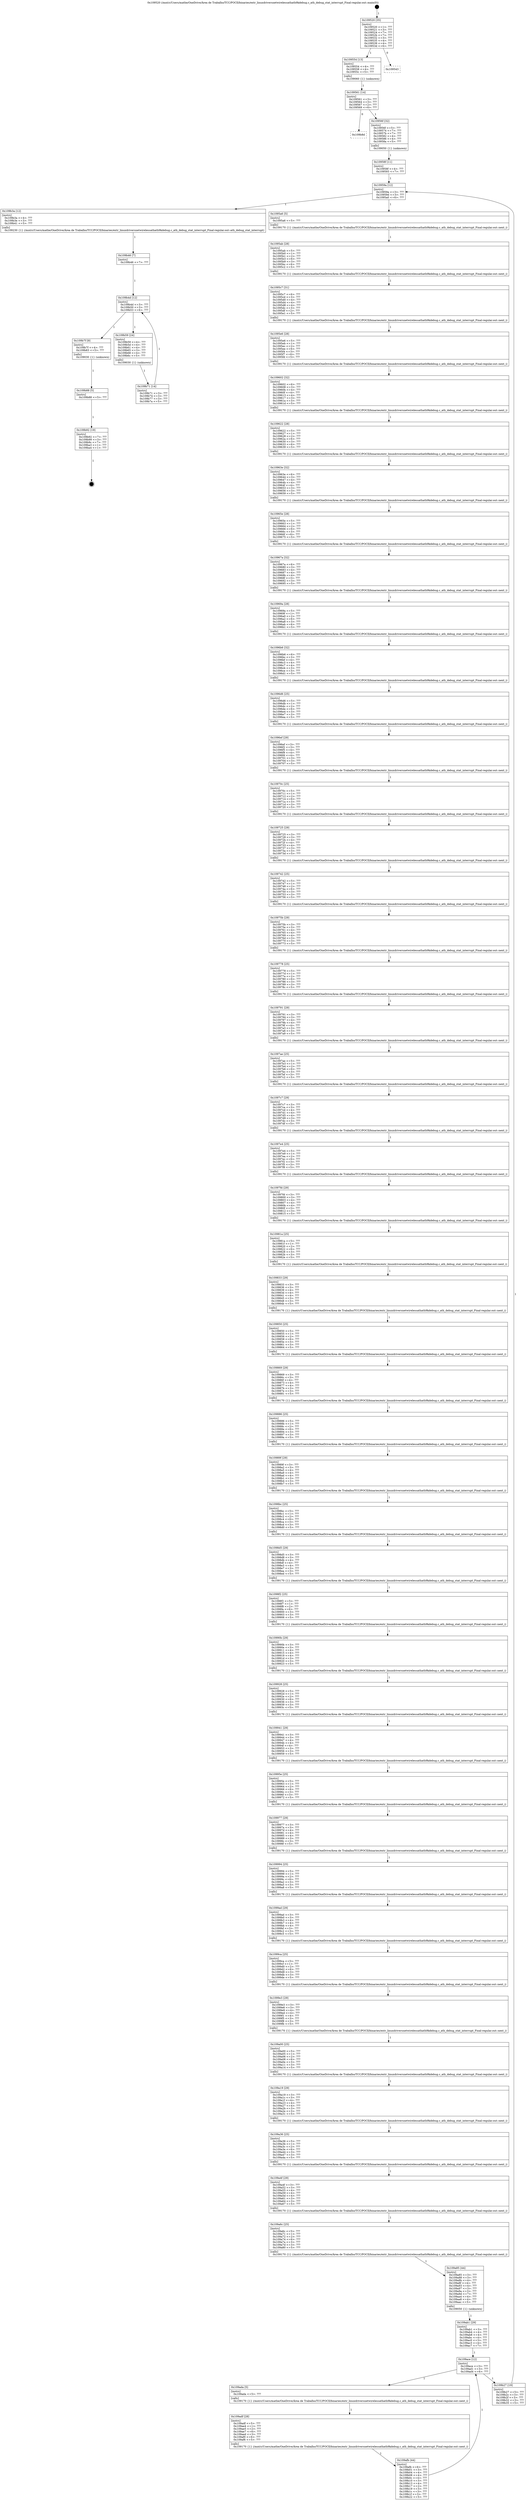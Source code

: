 digraph "0x109520" {
  label = "0x109520 (/mnt/c/Users/mathe/OneDrive/Área de Trabalho/TCC/POCII/binaries/extr_linuxdriversnetwirelessathath9kdebug.c_ath_debug_stat_interrupt_Final-regular.out::main(0))"
  labelloc = "t"
  node[shape=record]

  Entry [label="",width=0.3,height=0.3,shape=circle,fillcolor=black,style=filled]
  "0x109520" [label="{
     0x109520 [35]\l
     | [instrs]\l
     &nbsp;&nbsp;0x109520 \<+1\>: ???\l
     &nbsp;&nbsp;0x109521 \<+3\>: ???\l
     &nbsp;&nbsp;0x109524 \<+7\>: ???\l
     &nbsp;&nbsp;0x10952b \<+7\>: ???\l
     &nbsp;&nbsp;0x109532 \<+3\>: ???\l
     &nbsp;&nbsp;0x109535 \<+4\>: ???\l
     &nbsp;&nbsp;0x109539 \<+4\>: ???\l
     &nbsp;&nbsp;0x10953d \<+6\>: ???\l
  }"]
  "0x109554" [label="{
     0x109554 [13]\l
     | [instrs]\l
     &nbsp;&nbsp;0x109554 \<+4\>: ???\l
     &nbsp;&nbsp;0x109558 \<+4\>: ???\l
     &nbsp;&nbsp;0x10955c \<+5\>: ???\l
     | [calls]\l
     &nbsp;&nbsp;0x109060 \{1\} (unknown)\l
  }"]
  "0x109543" [label="{
     0x109543\l
  }", style=dashed]
  "0x109561" [label="{
     0x109561 [14]\l
     | [instrs]\l
     &nbsp;&nbsp;0x109561 \<+3\>: ???\l
     &nbsp;&nbsp;0x109564 \<+3\>: ???\l
     &nbsp;&nbsp;0x109567 \<+2\>: ???\l
     &nbsp;&nbsp;0x109569 \<+6\>: ???\l
  }"]
  "0x109b8d" [label="{
     0x109b8d\l
  }", style=dashed]
  "0x10956f" [label="{
     0x10956f [32]\l
     | [instrs]\l
     &nbsp;&nbsp;0x10956f \<+5\>: ???\l
     &nbsp;&nbsp;0x109574 \<+7\>: ???\l
     &nbsp;&nbsp;0x10957b \<+7\>: ???\l
     &nbsp;&nbsp;0x109582 \<+4\>: ???\l
     &nbsp;&nbsp;0x109586 \<+4\>: ???\l
     &nbsp;&nbsp;0x10958a \<+5\>: ???\l
     | [calls]\l
     &nbsp;&nbsp;0x109050 \{1\} (unknown)\l
  }"]
  Exit [label="",width=0.3,height=0.3,shape=circle,fillcolor=black,style=filled,peripheries=2]
  "0x10959a" [label="{
     0x10959a [12]\l
     | [instrs]\l
     &nbsp;&nbsp;0x10959a \<+3\>: ???\l
     &nbsp;&nbsp;0x10959d \<+3\>: ???\l
     &nbsp;&nbsp;0x1095a0 \<+6\>: ???\l
  }"]
  "0x109b3a" [label="{
     0x109b3a [12]\l
     | [instrs]\l
     &nbsp;&nbsp;0x109b3a \<+4\>: ???\l
     &nbsp;&nbsp;0x109b3e \<+3\>: ???\l
     &nbsp;&nbsp;0x109b41 \<+5\>: ???\l
     | [calls]\l
     &nbsp;&nbsp;0x109230 \{1\} (/mnt/c/Users/mathe/OneDrive/Área de Trabalho/TCC/POCII/binaries/extr_linuxdriversnetwirelessathath9kdebug.c_ath_debug_stat_interrupt_Final-regular.out::ath_debug_stat_interrupt)\l
  }"]
  "0x1095a6" [label="{
     0x1095a6 [5]\l
     | [instrs]\l
     &nbsp;&nbsp;0x1095a6 \<+5\>: ???\l
     | [calls]\l
     &nbsp;&nbsp;0x109170 \{1\} (/mnt/c/Users/mathe/OneDrive/Área de Trabalho/TCC/POCII/binaries/extr_linuxdriversnetwirelessathath9kdebug.c_ath_debug_stat_interrupt_Final-regular.out::next_i)\l
  }"]
  "0x1095ab" [label="{
     0x1095ab [28]\l
     | [instrs]\l
     &nbsp;&nbsp;0x1095ab \<+5\>: ???\l
     &nbsp;&nbsp;0x1095b0 \<+1\>: ???\l
     &nbsp;&nbsp;0x1095b1 \<+2\>: ???\l
     &nbsp;&nbsp;0x1095b3 \<+6\>: ???\l
     &nbsp;&nbsp;0x1095b9 \<+3\>: ???\l
     &nbsp;&nbsp;0x1095bc \<+6\>: ???\l
     &nbsp;&nbsp;0x1095c2 \<+5\>: ???\l
     | [calls]\l
     &nbsp;&nbsp;0x109170 \{1\} (/mnt/c/Users/mathe/OneDrive/Área de Trabalho/TCC/POCII/binaries/extr_linuxdriversnetwirelessathath9kdebug.c_ath_debug_stat_interrupt_Final-regular.out::next_i)\l
  }"]
  "0x1095c7" [label="{
     0x1095c7 [31]\l
     | [instrs]\l
     &nbsp;&nbsp;0x1095c7 \<+6\>: ???\l
     &nbsp;&nbsp;0x1095cd \<+3\>: ???\l
     &nbsp;&nbsp;0x1095d0 \<+4\>: ???\l
     &nbsp;&nbsp;0x1095d4 \<+4\>: ???\l
     &nbsp;&nbsp;0x1095d8 \<+4\>: ???\l
     &nbsp;&nbsp;0x1095dc \<+3\>: ???\l
     &nbsp;&nbsp;0x1095df \<+2\>: ???\l
     &nbsp;&nbsp;0x1095e1 \<+5\>: ???\l
     | [calls]\l
     &nbsp;&nbsp;0x109170 \{1\} (/mnt/c/Users/mathe/OneDrive/Área de Trabalho/TCC/POCII/binaries/extr_linuxdriversnetwirelessathath9kdebug.c_ath_debug_stat_interrupt_Final-regular.out::next_i)\l
  }"]
  "0x1095e6" [label="{
     0x1095e6 [28]\l
     | [instrs]\l
     &nbsp;&nbsp;0x1095e6 \<+5\>: ???\l
     &nbsp;&nbsp;0x1095eb \<+1\>: ???\l
     &nbsp;&nbsp;0x1095ec \<+2\>: ???\l
     &nbsp;&nbsp;0x1095ee \<+6\>: ???\l
     &nbsp;&nbsp;0x1095f4 \<+3\>: ???\l
     &nbsp;&nbsp;0x1095f7 \<+6\>: ???\l
     &nbsp;&nbsp;0x1095fd \<+5\>: ???\l
     | [calls]\l
     &nbsp;&nbsp;0x109170 \{1\} (/mnt/c/Users/mathe/OneDrive/Área de Trabalho/TCC/POCII/binaries/extr_linuxdriversnetwirelessathath9kdebug.c_ath_debug_stat_interrupt_Final-regular.out::next_i)\l
  }"]
  "0x109602" [label="{
     0x109602 [32]\l
     | [instrs]\l
     &nbsp;&nbsp;0x109602 \<+6\>: ???\l
     &nbsp;&nbsp;0x109608 \<+3\>: ???\l
     &nbsp;&nbsp;0x10960b \<+4\>: ???\l
     &nbsp;&nbsp;0x10960f \<+4\>: ???\l
     &nbsp;&nbsp;0x109613 \<+4\>: ???\l
     &nbsp;&nbsp;0x109617 \<+3\>: ???\l
     &nbsp;&nbsp;0x10961a \<+3\>: ???\l
     &nbsp;&nbsp;0x10961d \<+5\>: ???\l
     | [calls]\l
     &nbsp;&nbsp;0x109170 \{1\} (/mnt/c/Users/mathe/OneDrive/Área de Trabalho/TCC/POCII/binaries/extr_linuxdriversnetwirelessathath9kdebug.c_ath_debug_stat_interrupt_Final-regular.out::next_i)\l
  }"]
  "0x109622" [label="{
     0x109622 [28]\l
     | [instrs]\l
     &nbsp;&nbsp;0x109622 \<+5\>: ???\l
     &nbsp;&nbsp;0x109627 \<+1\>: ???\l
     &nbsp;&nbsp;0x109628 \<+2\>: ???\l
     &nbsp;&nbsp;0x10962a \<+6\>: ???\l
     &nbsp;&nbsp;0x109630 \<+3\>: ???\l
     &nbsp;&nbsp;0x109633 \<+6\>: ???\l
     &nbsp;&nbsp;0x109639 \<+5\>: ???\l
     | [calls]\l
     &nbsp;&nbsp;0x109170 \{1\} (/mnt/c/Users/mathe/OneDrive/Área de Trabalho/TCC/POCII/binaries/extr_linuxdriversnetwirelessathath9kdebug.c_ath_debug_stat_interrupt_Final-regular.out::next_i)\l
  }"]
  "0x10963e" [label="{
     0x10963e [32]\l
     | [instrs]\l
     &nbsp;&nbsp;0x10963e \<+6\>: ???\l
     &nbsp;&nbsp;0x109644 \<+3\>: ???\l
     &nbsp;&nbsp;0x109647 \<+4\>: ???\l
     &nbsp;&nbsp;0x10964b \<+4\>: ???\l
     &nbsp;&nbsp;0x10964f \<+4\>: ???\l
     &nbsp;&nbsp;0x109653 \<+3\>: ???\l
     &nbsp;&nbsp;0x109656 \<+3\>: ???\l
     &nbsp;&nbsp;0x109659 \<+5\>: ???\l
     | [calls]\l
     &nbsp;&nbsp;0x109170 \{1\} (/mnt/c/Users/mathe/OneDrive/Área de Trabalho/TCC/POCII/binaries/extr_linuxdriversnetwirelessathath9kdebug.c_ath_debug_stat_interrupt_Final-regular.out::next_i)\l
  }"]
  "0x10965e" [label="{
     0x10965e [28]\l
     | [instrs]\l
     &nbsp;&nbsp;0x10965e \<+5\>: ???\l
     &nbsp;&nbsp;0x109663 \<+1\>: ???\l
     &nbsp;&nbsp;0x109664 \<+2\>: ???\l
     &nbsp;&nbsp;0x109666 \<+6\>: ???\l
     &nbsp;&nbsp;0x10966c \<+3\>: ???\l
     &nbsp;&nbsp;0x10966f \<+6\>: ???\l
     &nbsp;&nbsp;0x109675 \<+5\>: ???\l
     | [calls]\l
     &nbsp;&nbsp;0x109170 \{1\} (/mnt/c/Users/mathe/OneDrive/Área de Trabalho/TCC/POCII/binaries/extr_linuxdriversnetwirelessathath9kdebug.c_ath_debug_stat_interrupt_Final-regular.out::next_i)\l
  }"]
  "0x10967a" [label="{
     0x10967a [32]\l
     | [instrs]\l
     &nbsp;&nbsp;0x10967a \<+6\>: ???\l
     &nbsp;&nbsp;0x109680 \<+3\>: ???\l
     &nbsp;&nbsp;0x109683 \<+4\>: ???\l
     &nbsp;&nbsp;0x109687 \<+4\>: ???\l
     &nbsp;&nbsp;0x10968b \<+4\>: ???\l
     &nbsp;&nbsp;0x10968f \<+3\>: ???\l
     &nbsp;&nbsp;0x109692 \<+3\>: ???\l
     &nbsp;&nbsp;0x109695 \<+5\>: ???\l
     | [calls]\l
     &nbsp;&nbsp;0x109170 \{1\} (/mnt/c/Users/mathe/OneDrive/Área de Trabalho/TCC/POCII/binaries/extr_linuxdriversnetwirelessathath9kdebug.c_ath_debug_stat_interrupt_Final-regular.out::next_i)\l
  }"]
  "0x10969a" [label="{
     0x10969a [28]\l
     | [instrs]\l
     &nbsp;&nbsp;0x10969a \<+5\>: ???\l
     &nbsp;&nbsp;0x10969f \<+1\>: ???\l
     &nbsp;&nbsp;0x1096a0 \<+2\>: ???\l
     &nbsp;&nbsp;0x1096a2 \<+6\>: ???\l
     &nbsp;&nbsp;0x1096a8 \<+3\>: ???\l
     &nbsp;&nbsp;0x1096ab \<+6\>: ???\l
     &nbsp;&nbsp;0x1096b1 \<+5\>: ???\l
     | [calls]\l
     &nbsp;&nbsp;0x109170 \{1\} (/mnt/c/Users/mathe/OneDrive/Área de Trabalho/TCC/POCII/binaries/extr_linuxdriversnetwirelessathath9kdebug.c_ath_debug_stat_interrupt_Final-regular.out::next_i)\l
  }"]
  "0x1096b6" [label="{
     0x1096b6 [32]\l
     | [instrs]\l
     &nbsp;&nbsp;0x1096b6 \<+6\>: ???\l
     &nbsp;&nbsp;0x1096bc \<+3\>: ???\l
     &nbsp;&nbsp;0x1096bf \<+4\>: ???\l
     &nbsp;&nbsp;0x1096c3 \<+4\>: ???\l
     &nbsp;&nbsp;0x1096c7 \<+4\>: ???\l
     &nbsp;&nbsp;0x1096cb \<+3\>: ???\l
     &nbsp;&nbsp;0x1096ce \<+3\>: ???\l
     &nbsp;&nbsp;0x1096d1 \<+5\>: ???\l
     | [calls]\l
     &nbsp;&nbsp;0x109170 \{1\} (/mnt/c/Users/mathe/OneDrive/Área de Trabalho/TCC/POCII/binaries/extr_linuxdriversnetwirelessathath9kdebug.c_ath_debug_stat_interrupt_Final-regular.out::next_i)\l
  }"]
  "0x1096d6" [label="{
     0x1096d6 [25]\l
     | [instrs]\l
     &nbsp;&nbsp;0x1096d6 \<+5\>: ???\l
     &nbsp;&nbsp;0x1096db \<+1\>: ???\l
     &nbsp;&nbsp;0x1096dc \<+2\>: ???\l
     &nbsp;&nbsp;0x1096de \<+6\>: ???\l
     &nbsp;&nbsp;0x1096e4 \<+3\>: ???\l
     &nbsp;&nbsp;0x1096e7 \<+3\>: ???\l
     &nbsp;&nbsp;0x1096ea \<+5\>: ???\l
     | [calls]\l
     &nbsp;&nbsp;0x109170 \{1\} (/mnt/c/Users/mathe/OneDrive/Área de Trabalho/TCC/POCII/binaries/extr_linuxdriversnetwirelessathath9kdebug.c_ath_debug_stat_interrupt_Final-regular.out::next_i)\l
  }"]
  "0x1096ef" [label="{
     0x1096ef [29]\l
     | [instrs]\l
     &nbsp;&nbsp;0x1096ef \<+3\>: ???\l
     &nbsp;&nbsp;0x1096f2 \<+3\>: ???\l
     &nbsp;&nbsp;0x1096f5 \<+4\>: ???\l
     &nbsp;&nbsp;0x1096f9 \<+4\>: ???\l
     &nbsp;&nbsp;0x1096fd \<+4\>: ???\l
     &nbsp;&nbsp;0x109701 \<+3\>: ???\l
     &nbsp;&nbsp;0x109704 \<+3\>: ???\l
     &nbsp;&nbsp;0x109707 \<+5\>: ???\l
     | [calls]\l
     &nbsp;&nbsp;0x109170 \{1\} (/mnt/c/Users/mathe/OneDrive/Área de Trabalho/TCC/POCII/binaries/extr_linuxdriversnetwirelessathath9kdebug.c_ath_debug_stat_interrupt_Final-regular.out::next_i)\l
  }"]
  "0x10970c" [label="{
     0x10970c [25]\l
     | [instrs]\l
     &nbsp;&nbsp;0x10970c \<+5\>: ???\l
     &nbsp;&nbsp;0x109711 \<+1\>: ???\l
     &nbsp;&nbsp;0x109712 \<+2\>: ???\l
     &nbsp;&nbsp;0x109714 \<+6\>: ???\l
     &nbsp;&nbsp;0x10971a \<+3\>: ???\l
     &nbsp;&nbsp;0x10971d \<+3\>: ???\l
     &nbsp;&nbsp;0x109720 \<+5\>: ???\l
     | [calls]\l
     &nbsp;&nbsp;0x109170 \{1\} (/mnt/c/Users/mathe/OneDrive/Área de Trabalho/TCC/POCII/binaries/extr_linuxdriversnetwirelessathath9kdebug.c_ath_debug_stat_interrupt_Final-regular.out::next_i)\l
  }"]
  "0x109725" [label="{
     0x109725 [29]\l
     | [instrs]\l
     &nbsp;&nbsp;0x109725 \<+3\>: ???\l
     &nbsp;&nbsp;0x109728 \<+3\>: ???\l
     &nbsp;&nbsp;0x10972b \<+4\>: ???\l
     &nbsp;&nbsp;0x10972f \<+4\>: ???\l
     &nbsp;&nbsp;0x109733 \<+4\>: ???\l
     &nbsp;&nbsp;0x109737 \<+3\>: ???\l
     &nbsp;&nbsp;0x10973a \<+3\>: ???\l
     &nbsp;&nbsp;0x10973d \<+5\>: ???\l
     | [calls]\l
     &nbsp;&nbsp;0x109170 \{1\} (/mnt/c/Users/mathe/OneDrive/Área de Trabalho/TCC/POCII/binaries/extr_linuxdriversnetwirelessathath9kdebug.c_ath_debug_stat_interrupt_Final-regular.out::next_i)\l
  }"]
  "0x109742" [label="{
     0x109742 [25]\l
     | [instrs]\l
     &nbsp;&nbsp;0x109742 \<+5\>: ???\l
     &nbsp;&nbsp;0x109747 \<+1\>: ???\l
     &nbsp;&nbsp;0x109748 \<+2\>: ???\l
     &nbsp;&nbsp;0x10974a \<+6\>: ???\l
     &nbsp;&nbsp;0x109750 \<+3\>: ???\l
     &nbsp;&nbsp;0x109753 \<+3\>: ???\l
     &nbsp;&nbsp;0x109756 \<+5\>: ???\l
     | [calls]\l
     &nbsp;&nbsp;0x109170 \{1\} (/mnt/c/Users/mathe/OneDrive/Área de Trabalho/TCC/POCII/binaries/extr_linuxdriversnetwirelessathath9kdebug.c_ath_debug_stat_interrupt_Final-regular.out::next_i)\l
  }"]
  "0x10975b" [label="{
     0x10975b [29]\l
     | [instrs]\l
     &nbsp;&nbsp;0x10975b \<+3\>: ???\l
     &nbsp;&nbsp;0x10975e \<+3\>: ???\l
     &nbsp;&nbsp;0x109761 \<+4\>: ???\l
     &nbsp;&nbsp;0x109765 \<+4\>: ???\l
     &nbsp;&nbsp;0x109769 \<+4\>: ???\l
     &nbsp;&nbsp;0x10976d \<+3\>: ???\l
     &nbsp;&nbsp;0x109770 \<+3\>: ???\l
     &nbsp;&nbsp;0x109773 \<+5\>: ???\l
     | [calls]\l
     &nbsp;&nbsp;0x109170 \{1\} (/mnt/c/Users/mathe/OneDrive/Área de Trabalho/TCC/POCII/binaries/extr_linuxdriversnetwirelessathath9kdebug.c_ath_debug_stat_interrupt_Final-regular.out::next_i)\l
  }"]
  "0x109778" [label="{
     0x109778 [25]\l
     | [instrs]\l
     &nbsp;&nbsp;0x109778 \<+5\>: ???\l
     &nbsp;&nbsp;0x10977d \<+1\>: ???\l
     &nbsp;&nbsp;0x10977e \<+2\>: ???\l
     &nbsp;&nbsp;0x109780 \<+6\>: ???\l
     &nbsp;&nbsp;0x109786 \<+3\>: ???\l
     &nbsp;&nbsp;0x109789 \<+3\>: ???\l
     &nbsp;&nbsp;0x10978c \<+5\>: ???\l
     | [calls]\l
     &nbsp;&nbsp;0x109170 \{1\} (/mnt/c/Users/mathe/OneDrive/Área de Trabalho/TCC/POCII/binaries/extr_linuxdriversnetwirelessathath9kdebug.c_ath_debug_stat_interrupt_Final-regular.out::next_i)\l
  }"]
  "0x109791" [label="{
     0x109791 [29]\l
     | [instrs]\l
     &nbsp;&nbsp;0x109791 \<+3\>: ???\l
     &nbsp;&nbsp;0x109794 \<+3\>: ???\l
     &nbsp;&nbsp;0x109797 \<+4\>: ???\l
     &nbsp;&nbsp;0x10979b \<+4\>: ???\l
     &nbsp;&nbsp;0x10979f \<+4\>: ???\l
     &nbsp;&nbsp;0x1097a3 \<+3\>: ???\l
     &nbsp;&nbsp;0x1097a6 \<+3\>: ???\l
     &nbsp;&nbsp;0x1097a9 \<+5\>: ???\l
     | [calls]\l
     &nbsp;&nbsp;0x109170 \{1\} (/mnt/c/Users/mathe/OneDrive/Área de Trabalho/TCC/POCII/binaries/extr_linuxdriversnetwirelessathath9kdebug.c_ath_debug_stat_interrupt_Final-regular.out::next_i)\l
  }"]
  "0x1097ae" [label="{
     0x1097ae [25]\l
     | [instrs]\l
     &nbsp;&nbsp;0x1097ae \<+5\>: ???\l
     &nbsp;&nbsp;0x1097b3 \<+1\>: ???\l
     &nbsp;&nbsp;0x1097b4 \<+2\>: ???\l
     &nbsp;&nbsp;0x1097b6 \<+6\>: ???\l
     &nbsp;&nbsp;0x1097bc \<+3\>: ???\l
     &nbsp;&nbsp;0x1097bf \<+3\>: ???\l
     &nbsp;&nbsp;0x1097c2 \<+5\>: ???\l
     | [calls]\l
     &nbsp;&nbsp;0x109170 \{1\} (/mnt/c/Users/mathe/OneDrive/Área de Trabalho/TCC/POCII/binaries/extr_linuxdriversnetwirelessathath9kdebug.c_ath_debug_stat_interrupt_Final-regular.out::next_i)\l
  }"]
  "0x1097c7" [label="{
     0x1097c7 [29]\l
     | [instrs]\l
     &nbsp;&nbsp;0x1097c7 \<+3\>: ???\l
     &nbsp;&nbsp;0x1097ca \<+3\>: ???\l
     &nbsp;&nbsp;0x1097cd \<+4\>: ???\l
     &nbsp;&nbsp;0x1097d1 \<+4\>: ???\l
     &nbsp;&nbsp;0x1097d5 \<+4\>: ???\l
     &nbsp;&nbsp;0x1097d9 \<+3\>: ???\l
     &nbsp;&nbsp;0x1097dc \<+3\>: ???\l
     &nbsp;&nbsp;0x1097df \<+5\>: ???\l
     | [calls]\l
     &nbsp;&nbsp;0x109170 \{1\} (/mnt/c/Users/mathe/OneDrive/Área de Trabalho/TCC/POCII/binaries/extr_linuxdriversnetwirelessathath9kdebug.c_ath_debug_stat_interrupt_Final-regular.out::next_i)\l
  }"]
  "0x1097e4" [label="{
     0x1097e4 [25]\l
     | [instrs]\l
     &nbsp;&nbsp;0x1097e4 \<+5\>: ???\l
     &nbsp;&nbsp;0x1097e9 \<+1\>: ???\l
     &nbsp;&nbsp;0x1097ea \<+2\>: ???\l
     &nbsp;&nbsp;0x1097ec \<+6\>: ???\l
     &nbsp;&nbsp;0x1097f2 \<+3\>: ???\l
     &nbsp;&nbsp;0x1097f5 \<+3\>: ???\l
     &nbsp;&nbsp;0x1097f8 \<+5\>: ???\l
     | [calls]\l
     &nbsp;&nbsp;0x109170 \{1\} (/mnt/c/Users/mathe/OneDrive/Área de Trabalho/TCC/POCII/binaries/extr_linuxdriversnetwirelessathath9kdebug.c_ath_debug_stat_interrupt_Final-regular.out::next_i)\l
  }"]
  "0x1097fd" [label="{
     0x1097fd [29]\l
     | [instrs]\l
     &nbsp;&nbsp;0x1097fd \<+3\>: ???\l
     &nbsp;&nbsp;0x109800 \<+3\>: ???\l
     &nbsp;&nbsp;0x109803 \<+4\>: ???\l
     &nbsp;&nbsp;0x109807 \<+4\>: ???\l
     &nbsp;&nbsp;0x10980b \<+4\>: ???\l
     &nbsp;&nbsp;0x10980f \<+3\>: ???\l
     &nbsp;&nbsp;0x109812 \<+3\>: ???\l
     &nbsp;&nbsp;0x109815 \<+5\>: ???\l
     | [calls]\l
     &nbsp;&nbsp;0x109170 \{1\} (/mnt/c/Users/mathe/OneDrive/Área de Trabalho/TCC/POCII/binaries/extr_linuxdriversnetwirelessathath9kdebug.c_ath_debug_stat_interrupt_Final-regular.out::next_i)\l
  }"]
  "0x10981a" [label="{
     0x10981a [25]\l
     | [instrs]\l
     &nbsp;&nbsp;0x10981a \<+5\>: ???\l
     &nbsp;&nbsp;0x10981f \<+1\>: ???\l
     &nbsp;&nbsp;0x109820 \<+2\>: ???\l
     &nbsp;&nbsp;0x109822 \<+6\>: ???\l
     &nbsp;&nbsp;0x109828 \<+3\>: ???\l
     &nbsp;&nbsp;0x10982b \<+3\>: ???\l
     &nbsp;&nbsp;0x10982e \<+5\>: ???\l
     | [calls]\l
     &nbsp;&nbsp;0x109170 \{1\} (/mnt/c/Users/mathe/OneDrive/Área de Trabalho/TCC/POCII/binaries/extr_linuxdriversnetwirelessathath9kdebug.c_ath_debug_stat_interrupt_Final-regular.out::next_i)\l
  }"]
  "0x109833" [label="{
     0x109833 [29]\l
     | [instrs]\l
     &nbsp;&nbsp;0x109833 \<+3\>: ???\l
     &nbsp;&nbsp;0x109836 \<+3\>: ???\l
     &nbsp;&nbsp;0x109839 \<+4\>: ???\l
     &nbsp;&nbsp;0x10983d \<+4\>: ???\l
     &nbsp;&nbsp;0x109841 \<+4\>: ???\l
     &nbsp;&nbsp;0x109845 \<+3\>: ???\l
     &nbsp;&nbsp;0x109848 \<+3\>: ???\l
     &nbsp;&nbsp;0x10984b \<+5\>: ???\l
     | [calls]\l
     &nbsp;&nbsp;0x109170 \{1\} (/mnt/c/Users/mathe/OneDrive/Área de Trabalho/TCC/POCII/binaries/extr_linuxdriversnetwirelessathath9kdebug.c_ath_debug_stat_interrupt_Final-regular.out::next_i)\l
  }"]
  "0x109850" [label="{
     0x109850 [25]\l
     | [instrs]\l
     &nbsp;&nbsp;0x109850 \<+5\>: ???\l
     &nbsp;&nbsp;0x109855 \<+1\>: ???\l
     &nbsp;&nbsp;0x109856 \<+2\>: ???\l
     &nbsp;&nbsp;0x109858 \<+6\>: ???\l
     &nbsp;&nbsp;0x10985e \<+3\>: ???\l
     &nbsp;&nbsp;0x109861 \<+3\>: ???\l
     &nbsp;&nbsp;0x109864 \<+5\>: ???\l
     | [calls]\l
     &nbsp;&nbsp;0x109170 \{1\} (/mnt/c/Users/mathe/OneDrive/Área de Trabalho/TCC/POCII/binaries/extr_linuxdriversnetwirelessathath9kdebug.c_ath_debug_stat_interrupt_Final-regular.out::next_i)\l
  }"]
  "0x109869" [label="{
     0x109869 [29]\l
     | [instrs]\l
     &nbsp;&nbsp;0x109869 \<+3\>: ???\l
     &nbsp;&nbsp;0x10986c \<+3\>: ???\l
     &nbsp;&nbsp;0x10986f \<+4\>: ???\l
     &nbsp;&nbsp;0x109873 \<+4\>: ???\l
     &nbsp;&nbsp;0x109877 \<+4\>: ???\l
     &nbsp;&nbsp;0x10987b \<+3\>: ???\l
     &nbsp;&nbsp;0x10987e \<+3\>: ???\l
     &nbsp;&nbsp;0x109881 \<+5\>: ???\l
     | [calls]\l
     &nbsp;&nbsp;0x109170 \{1\} (/mnt/c/Users/mathe/OneDrive/Área de Trabalho/TCC/POCII/binaries/extr_linuxdriversnetwirelessathath9kdebug.c_ath_debug_stat_interrupt_Final-regular.out::next_i)\l
  }"]
  "0x109886" [label="{
     0x109886 [25]\l
     | [instrs]\l
     &nbsp;&nbsp;0x109886 \<+5\>: ???\l
     &nbsp;&nbsp;0x10988b \<+1\>: ???\l
     &nbsp;&nbsp;0x10988c \<+2\>: ???\l
     &nbsp;&nbsp;0x10988e \<+6\>: ???\l
     &nbsp;&nbsp;0x109894 \<+3\>: ???\l
     &nbsp;&nbsp;0x109897 \<+3\>: ???\l
     &nbsp;&nbsp;0x10989a \<+5\>: ???\l
     | [calls]\l
     &nbsp;&nbsp;0x109170 \{1\} (/mnt/c/Users/mathe/OneDrive/Área de Trabalho/TCC/POCII/binaries/extr_linuxdriversnetwirelessathath9kdebug.c_ath_debug_stat_interrupt_Final-regular.out::next_i)\l
  }"]
  "0x10989f" [label="{
     0x10989f [29]\l
     | [instrs]\l
     &nbsp;&nbsp;0x10989f \<+3\>: ???\l
     &nbsp;&nbsp;0x1098a2 \<+3\>: ???\l
     &nbsp;&nbsp;0x1098a5 \<+4\>: ???\l
     &nbsp;&nbsp;0x1098a9 \<+4\>: ???\l
     &nbsp;&nbsp;0x1098ad \<+4\>: ???\l
     &nbsp;&nbsp;0x1098b1 \<+3\>: ???\l
     &nbsp;&nbsp;0x1098b4 \<+3\>: ???\l
     &nbsp;&nbsp;0x1098b7 \<+5\>: ???\l
     | [calls]\l
     &nbsp;&nbsp;0x109170 \{1\} (/mnt/c/Users/mathe/OneDrive/Área de Trabalho/TCC/POCII/binaries/extr_linuxdriversnetwirelessathath9kdebug.c_ath_debug_stat_interrupt_Final-regular.out::next_i)\l
  }"]
  "0x1098bc" [label="{
     0x1098bc [25]\l
     | [instrs]\l
     &nbsp;&nbsp;0x1098bc \<+5\>: ???\l
     &nbsp;&nbsp;0x1098c1 \<+1\>: ???\l
     &nbsp;&nbsp;0x1098c2 \<+2\>: ???\l
     &nbsp;&nbsp;0x1098c4 \<+6\>: ???\l
     &nbsp;&nbsp;0x1098ca \<+3\>: ???\l
     &nbsp;&nbsp;0x1098cd \<+3\>: ???\l
     &nbsp;&nbsp;0x1098d0 \<+5\>: ???\l
     | [calls]\l
     &nbsp;&nbsp;0x109170 \{1\} (/mnt/c/Users/mathe/OneDrive/Área de Trabalho/TCC/POCII/binaries/extr_linuxdriversnetwirelessathath9kdebug.c_ath_debug_stat_interrupt_Final-regular.out::next_i)\l
  }"]
  "0x1098d5" [label="{
     0x1098d5 [29]\l
     | [instrs]\l
     &nbsp;&nbsp;0x1098d5 \<+3\>: ???\l
     &nbsp;&nbsp;0x1098d8 \<+3\>: ???\l
     &nbsp;&nbsp;0x1098db \<+4\>: ???\l
     &nbsp;&nbsp;0x1098df \<+4\>: ???\l
     &nbsp;&nbsp;0x1098e3 \<+4\>: ???\l
     &nbsp;&nbsp;0x1098e7 \<+3\>: ???\l
     &nbsp;&nbsp;0x1098ea \<+3\>: ???\l
     &nbsp;&nbsp;0x1098ed \<+5\>: ???\l
     | [calls]\l
     &nbsp;&nbsp;0x109170 \{1\} (/mnt/c/Users/mathe/OneDrive/Área de Trabalho/TCC/POCII/binaries/extr_linuxdriversnetwirelessathath9kdebug.c_ath_debug_stat_interrupt_Final-regular.out::next_i)\l
  }"]
  "0x1098f2" [label="{
     0x1098f2 [25]\l
     | [instrs]\l
     &nbsp;&nbsp;0x1098f2 \<+5\>: ???\l
     &nbsp;&nbsp;0x1098f7 \<+1\>: ???\l
     &nbsp;&nbsp;0x1098f8 \<+2\>: ???\l
     &nbsp;&nbsp;0x1098fa \<+6\>: ???\l
     &nbsp;&nbsp;0x109900 \<+3\>: ???\l
     &nbsp;&nbsp;0x109903 \<+3\>: ???\l
     &nbsp;&nbsp;0x109906 \<+5\>: ???\l
     | [calls]\l
     &nbsp;&nbsp;0x109170 \{1\} (/mnt/c/Users/mathe/OneDrive/Área de Trabalho/TCC/POCII/binaries/extr_linuxdriversnetwirelessathath9kdebug.c_ath_debug_stat_interrupt_Final-regular.out::next_i)\l
  }"]
  "0x10990b" [label="{
     0x10990b [29]\l
     | [instrs]\l
     &nbsp;&nbsp;0x10990b \<+3\>: ???\l
     &nbsp;&nbsp;0x10990e \<+3\>: ???\l
     &nbsp;&nbsp;0x109911 \<+4\>: ???\l
     &nbsp;&nbsp;0x109915 \<+4\>: ???\l
     &nbsp;&nbsp;0x109919 \<+4\>: ???\l
     &nbsp;&nbsp;0x10991d \<+3\>: ???\l
     &nbsp;&nbsp;0x109920 \<+3\>: ???\l
     &nbsp;&nbsp;0x109923 \<+5\>: ???\l
     | [calls]\l
     &nbsp;&nbsp;0x109170 \{1\} (/mnt/c/Users/mathe/OneDrive/Área de Trabalho/TCC/POCII/binaries/extr_linuxdriversnetwirelessathath9kdebug.c_ath_debug_stat_interrupt_Final-regular.out::next_i)\l
  }"]
  "0x109928" [label="{
     0x109928 [25]\l
     | [instrs]\l
     &nbsp;&nbsp;0x109928 \<+5\>: ???\l
     &nbsp;&nbsp;0x10992d \<+1\>: ???\l
     &nbsp;&nbsp;0x10992e \<+2\>: ???\l
     &nbsp;&nbsp;0x109930 \<+6\>: ???\l
     &nbsp;&nbsp;0x109936 \<+3\>: ???\l
     &nbsp;&nbsp;0x109939 \<+3\>: ???\l
     &nbsp;&nbsp;0x10993c \<+5\>: ???\l
     | [calls]\l
     &nbsp;&nbsp;0x109170 \{1\} (/mnt/c/Users/mathe/OneDrive/Área de Trabalho/TCC/POCII/binaries/extr_linuxdriversnetwirelessathath9kdebug.c_ath_debug_stat_interrupt_Final-regular.out::next_i)\l
  }"]
  "0x109941" [label="{
     0x109941 [29]\l
     | [instrs]\l
     &nbsp;&nbsp;0x109941 \<+3\>: ???\l
     &nbsp;&nbsp;0x109944 \<+3\>: ???\l
     &nbsp;&nbsp;0x109947 \<+4\>: ???\l
     &nbsp;&nbsp;0x10994b \<+4\>: ???\l
     &nbsp;&nbsp;0x10994f \<+4\>: ???\l
     &nbsp;&nbsp;0x109953 \<+3\>: ???\l
     &nbsp;&nbsp;0x109956 \<+3\>: ???\l
     &nbsp;&nbsp;0x109959 \<+5\>: ???\l
     | [calls]\l
     &nbsp;&nbsp;0x109170 \{1\} (/mnt/c/Users/mathe/OneDrive/Área de Trabalho/TCC/POCII/binaries/extr_linuxdriversnetwirelessathath9kdebug.c_ath_debug_stat_interrupt_Final-regular.out::next_i)\l
  }"]
  "0x10995e" [label="{
     0x10995e [25]\l
     | [instrs]\l
     &nbsp;&nbsp;0x10995e \<+5\>: ???\l
     &nbsp;&nbsp;0x109963 \<+1\>: ???\l
     &nbsp;&nbsp;0x109964 \<+2\>: ???\l
     &nbsp;&nbsp;0x109966 \<+6\>: ???\l
     &nbsp;&nbsp;0x10996c \<+3\>: ???\l
     &nbsp;&nbsp;0x10996f \<+3\>: ???\l
     &nbsp;&nbsp;0x109972 \<+5\>: ???\l
     | [calls]\l
     &nbsp;&nbsp;0x109170 \{1\} (/mnt/c/Users/mathe/OneDrive/Área de Trabalho/TCC/POCII/binaries/extr_linuxdriversnetwirelessathath9kdebug.c_ath_debug_stat_interrupt_Final-regular.out::next_i)\l
  }"]
  "0x109977" [label="{
     0x109977 [29]\l
     | [instrs]\l
     &nbsp;&nbsp;0x109977 \<+3\>: ???\l
     &nbsp;&nbsp;0x10997a \<+3\>: ???\l
     &nbsp;&nbsp;0x10997d \<+4\>: ???\l
     &nbsp;&nbsp;0x109981 \<+4\>: ???\l
     &nbsp;&nbsp;0x109985 \<+4\>: ???\l
     &nbsp;&nbsp;0x109989 \<+3\>: ???\l
     &nbsp;&nbsp;0x10998c \<+3\>: ???\l
     &nbsp;&nbsp;0x10998f \<+5\>: ???\l
     | [calls]\l
     &nbsp;&nbsp;0x109170 \{1\} (/mnt/c/Users/mathe/OneDrive/Área de Trabalho/TCC/POCII/binaries/extr_linuxdriversnetwirelessathath9kdebug.c_ath_debug_stat_interrupt_Final-regular.out::next_i)\l
  }"]
  "0x109994" [label="{
     0x109994 [25]\l
     | [instrs]\l
     &nbsp;&nbsp;0x109994 \<+5\>: ???\l
     &nbsp;&nbsp;0x109999 \<+1\>: ???\l
     &nbsp;&nbsp;0x10999a \<+2\>: ???\l
     &nbsp;&nbsp;0x10999c \<+6\>: ???\l
     &nbsp;&nbsp;0x1099a2 \<+3\>: ???\l
     &nbsp;&nbsp;0x1099a5 \<+3\>: ???\l
     &nbsp;&nbsp;0x1099a8 \<+5\>: ???\l
     | [calls]\l
     &nbsp;&nbsp;0x109170 \{1\} (/mnt/c/Users/mathe/OneDrive/Área de Trabalho/TCC/POCII/binaries/extr_linuxdriversnetwirelessathath9kdebug.c_ath_debug_stat_interrupt_Final-regular.out::next_i)\l
  }"]
  "0x1099ad" [label="{
     0x1099ad [29]\l
     | [instrs]\l
     &nbsp;&nbsp;0x1099ad \<+3\>: ???\l
     &nbsp;&nbsp;0x1099b0 \<+3\>: ???\l
     &nbsp;&nbsp;0x1099b3 \<+4\>: ???\l
     &nbsp;&nbsp;0x1099b7 \<+4\>: ???\l
     &nbsp;&nbsp;0x1099bb \<+4\>: ???\l
     &nbsp;&nbsp;0x1099bf \<+3\>: ???\l
     &nbsp;&nbsp;0x1099c2 \<+3\>: ???\l
     &nbsp;&nbsp;0x1099c5 \<+5\>: ???\l
     | [calls]\l
     &nbsp;&nbsp;0x109170 \{1\} (/mnt/c/Users/mathe/OneDrive/Área de Trabalho/TCC/POCII/binaries/extr_linuxdriversnetwirelessathath9kdebug.c_ath_debug_stat_interrupt_Final-regular.out::next_i)\l
  }"]
  "0x1099ca" [label="{
     0x1099ca [25]\l
     | [instrs]\l
     &nbsp;&nbsp;0x1099ca \<+5\>: ???\l
     &nbsp;&nbsp;0x1099cf \<+1\>: ???\l
     &nbsp;&nbsp;0x1099d0 \<+2\>: ???\l
     &nbsp;&nbsp;0x1099d2 \<+6\>: ???\l
     &nbsp;&nbsp;0x1099d8 \<+3\>: ???\l
     &nbsp;&nbsp;0x1099db \<+3\>: ???\l
     &nbsp;&nbsp;0x1099de \<+5\>: ???\l
     | [calls]\l
     &nbsp;&nbsp;0x109170 \{1\} (/mnt/c/Users/mathe/OneDrive/Área de Trabalho/TCC/POCII/binaries/extr_linuxdriversnetwirelessathath9kdebug.c_ath_debug_stat_interrupt_Final-regular.out::next_i)\l
  }"]
  "0x1099e3" [label="{
     0x1099e3 [29]\l
     | [instrs]\l
     &nbsp;&nbsp;0x1099e3 \<+3\>: ???\l
     &nbsp;&nbsp;0x1099e6 \<+3\>: ???\l
     &nbsp;&nbsp;0x1099e9 \<+4\>: ???\l
     &nbsp;&nbsp;0x1099ed \<+4\>: ???\l
     &nbsp;&nbsp;0x1099f1 \<+4\>: ???\l
     &nbsp;&nbsp;0x1099f5 \<+3\>: ???\l
     &nbsp;&nbsp;0x1099f8 \<+3\>: ???\l
     &nbsp;&nbsp;0x1099fb \<+5\>: ???\l
     | [calls]\l
     &nbsp;&nbsp;0x109170 \{1\} (/mnt/c/Users/mathe/OneDrive/Área de Trabalho/TCC/POCII/binaries/extr_linuxdriversnetwirelessathath9kdebug.c_ath_debug_stat_interrupt_Final-regular.out::next_i)\l
  }"]
  "0x109a00" [label="{
     0x109a00 [25]\l
     | [instrs]\l
     &nbsp;&nbsp;0x109a00 \<+5\>: ???\l
     &nbsp;&nbsp;0x109a05 \<+1\>: ???\l
     &nbsp;&nbsp;0x109a06 \<+2\>: ???\l
     &nbsp;&nbsp;0x109a08 \<+6\>: ???\l
     &nbsp;&nbsp;0x109a0e \<+3\>: ???\l
     &nbsp;&nbsp;0x109a11 \<+3\>: ???\l
     &nbsp;&nbsp;0x109a14 \<+5\>: ???\l
     | [calls]\l
     &nbsp;&nbsp;0x109170 \{1\} (/mnt/c/Users/mathe/OneDrive/Área de Trabalho/TCC/POCII/binaries/extr_linuxdriversnetwirelessathath9kdebug.c_ath_debug_stat_interrupt_Final-regular.out::next_i)\l
  }"]
  "0x109a19" [label="{
     0x109a19 [29]\l
     | [instrs]\l
     &nbsp;&nbsp;0x109a19 \<+3\>: ???\l
     &nbsp;&nbsp;0x109a1c \<+3\>: ???\l
     &nbsp;&nbsp;0x109a1f \<+4\>: ???\l
     &nbsp;&nbsp;0x109a23 \<+4\>: ???\l
     &nbsp;&nbsp;0x109a27 \<+4\>: ???\l
     &nbsp;&nbsp;0x109a2b \<+3\>: ???\l
     &nbsp;&nbsp;0x109a2e \<+3\>: ???\l
     &nbsp;&nbsp;0x109a31 \<+5\>: ???\l
     | [calls]\l
     &nbsp;&nbsp;0x109170 \{1\} (/mnt/c/Users/mathe/OneDrive/Área de Trabalho/TCC/POCII/binaries/extr_linuxdriversnetwirelessathath9kdebug.c_ath_debug_stat_interrupt_Final-regular.out::next_i)\l
  }"]
  "0x109a36" [label="{
     0x109a36 [25]\l
     | [instrs]\l
     &nbsp;&nbsp;0x109a36 \<+5\>: ???\l
     &nbsp;&nbsp;0x109a3b \<+1\>: ???\l
     &nbsp;&nbsp;0x109a3c \<+2\>: ???\l
     &nbsp;&nbsp;0x109a3e \<+6\>: ???\l
     &nbsp;&nbsp;0x109a44 \<+3\>: ???\l
     &nbsp;&nbsp;0x109a47 \<+3\>: ???\l
     &nbsp;&nbsp;0x109a4a \<+5\>: ???\l
     | [calls]\l
     &nbsp;&nbsp;0x109170 \{1\} (/mnt/c/Users/mathe/OneDrive/Área de Trabalho/TCC/POCII/binaries/extr_linuxdriversnetwirelessathath9kdebug.c_ath_debug_stat_interrupt_Final-regular.out::next_i)\l
  }"]
  "0x109a4f" [label="{
     0x109a4f [29]\l
     | [instrs]\l
     &nbsp;&nbsp;0x109a4f \<+3\>: ???\l
     &nbsp;&nbsp;0x109a52 \<+3\>: ???\l
     &nbsp;&nbsp;0x109a55 \<+4\>: ???\l
     &nbsp;&nbsp;0x109a59 \<+4\>: ???\l
     &nbsp;&nbsp;0x109a5d \<+4\>: ???\l
     &nbsp;&nbsp;0x109a61 \<+3\>: ???\l
     &nbsp;&nbsp;0x109a64 \<+3\>: ???\l
     &nbsp;&nbsp;0x109a67 \<+5\>: ???\l
     | [calls]\l
     &nbsp;&nbsp;0x109170 \{1\} (/mnt/c/Users/mathe/OneDrive/Área de Trabalho/TCC/POCII/binaries/extr_linuxdriversnetwirelessathath9kdebug.c_ath_debug_stat_interrupt_Final-regular.out::next_i)\l
  }"]
  "0x109a6c" [label="{
     0x109a6c [25]\l
     | [instrs]\l
     &nbsp;&nbsp;0x109a6c \<+5\>: ???\l
     &nbsp;&nbsp;0x109a71 \<+1\>: ???\l
     &nbsp;&nbsp;0x109a72 \<+2\>: ???\l
     &nbsp;&nbsp;0x109a74 \<+6\>: ???\l
     &nbsp;&nbsp;0x109a7a \<+3\>: ???\l
     &nbsp;&nbsp;0x109a7d \<+3\>: ???\l
     &nbsp;&nbsp;0x109a80 \<+5\>: ???\l
     | [calls]\l
     &nbsp;&nbsp;0x109170 \{1\} (/mnt/c/Users/mathe/OneDrive/Área de Trabalho/TCC/POCII/binaries/extr_linuxdriversnetwirelessathath9kdebug.c_ath_debug_stat_interrupt_Final-regular.out::next_i)\l
  }"]
  "0x109a85" [label="{
     0x109a85 [44]\l
     | [instrs]\l
     &nbsp;&nbsp;0x109a85 \<+3\>: ???\l
     &nbsp;&nbsp;0x109a88 \<+3\>: ???\l
     &nbsp;&nbsp;0x109a8b \<+4\>: ???\l
     &nbsp;&nbsp;0x109a8f \<+4\>: ???\l
     &nbsp;&nbsp;0x109a93 \<+4\>: ???\l
     &nbsp;&nbsp;0x109a97 \<+3\>: ???\l
     &nbsp;&nbsp;0x109a9a \<+3\>: ???\l
     &nbsp;&nbsp;0x109a9d \<+7\>: ???\l
     &nbsp;&nbsp;0x109aa4 \<+4\>: ???\l
     &nbsp;&nbsp;0x109aa8 \<+4\>: ???\l
     &nbsp;&nbsp;0x109aac \<+5\>: ???\l
     | [calls]\l
     &nbsp;&nbsp;0x109050 \{1\} (unknown)\l
  }"]
  "0x109ace" [label="{
     0x109ace [12]\l
     | [instrs]\l
     &nbsp;&nbsp;0x109ace \<+3\>: ???\l
     &nbsp;&nbsp;0x109ad1 \<+3\>: ???\l
     &nbsp;&nbsp;0x109ad4 \<+6\>: ???\l
  }"]
  "0x109b27" [label="{
     0x109b27 [19]\l
     | [instrs]\l
     &nbsp;&nbsp;0x109b27 \<+5\>: ???\l
     &nbsp;&nbsp;0x109b2c \<+3\>: ???\l
     &nbsp;&nbsp;0x109b2f \<+3\>: ???\l
     &nbsp;&nbsp;0x109b32 \<+3\>: ???\l
     &nbsp;&nbsp;0x109b35 \<+5\>: ???\l
  }"]
  "0x109ada" [label="{
     0x109ada [5]\l
     | [instrs]\l
     &nbsp;&nbsp;0x109ada \<+5\>: ???\l
     | [calls]\l
     &nbsp;&nbsp;0x109170 \{1\} (/mnt/c/Users/mathe/OneDrive/Área de Trabalho/TCC/POCII/binaries/extr_linuxdriversnetwirelessathath9kdebug.c_ath_debug_stat_interrupt_Final-regular.out::next_i)\l
  }"]
  "0x109adf" [label="{
     0x109adf [28]\l
     | [instrs]\l
     &nbsp;&nbsp;0x109adf \<+5\>: ???\l
     &nbsp;&nbsp;0x109ae4 \<+1\>: ???\l
     &nbsp;&nbsp;0x109ae5 \<+2\>: ???\l
     &nbsp;&nbsp;0x109ae7 \<+6\>: ???\l
     &nbsp;&nbsp;0x109aed \<+3\>: ???\l
     &nbsp;&nbsp;0x109af0 \<+6\>: ???\l
     &nbsp;&nbsp;0x109af6 \<+5\>: ???\l
     | [calls]\l
     &nbsp;&nbsp;0x109170 \{1\} (/mnt/c/Users/mathe/OneDrive/Área de Trabalho/TCC/POCII/binaries/extr_linuxdriversnetwirelessathath9kdebug.c_ath_debug_stat_interrupt_Final-regular.out::next_i)\l
  }"]
  "0x109afb" [label="{
     0x109afb [44]\l
     | [instrs]\l
     &nbsp;&nbsp;0x109afb \<+6\>: ???\l
     &nbsp;&nbsp;0x109b01 \<+3\>: ???\l
     &nbsp;&nbsp;0x109b04 \<+4\>: ???\l
     &nbsp;&nbsp;0x109b08 \<+4\>: ???\l
     &nbsp;&nbsp;0x109b0c \<+4\>: ???\l
     &nbsp;&nbsp;0x109b10 \<+3\>: ???\l
     &nbsp;&nbsp;0x109b13 \<+4\>: ???\l
     &nbsp;&nbsp;0x109b17 \<+2\>: ???\l
     &nbsp;&nbsp;0x109b19 \<+3\>: ???\l
     &nbsp;&nbsp;0x109b1c \<+3\>: ???\l
     &nbsp;&nbsp;0x109b1f \<+3\>: ???\l
     &nbsp;&nbsp;0x109b22 \<+5\>: ???\l
  }"]
  "0x109ab1" [label="{
     0x109ab1 [29]\l
     | [instrs]\l
     &nbsp;&nbsp;0x109ab1 \<+3\>: ???\l
     &nbsp;&nbsp;0x109ab4 \<+4\>: ???\l
     &nbsp;&nbsp;0x109ab8 \<+4\>: ???\l
     &nbsp;&nbsp;0x109abc \<+4\>: ???\l
     &nbsp;&nbsp;0x109ac0 \<+3\>: ???\l
     &nbsp;&nbsp;0x109ac3 \<+4\>: ???\l
     &nbsp;&nbsp;0x109ac7 \<+7\>: ???\l
  }"]
  "0x109b92" [label="{
     0x109b92 [19]\l
     | [instrs]\l
     &nbsp;&nbsp;0x109b92 \<+7\>: ???\l
     &nbsp;&nbsp;0x109b99 \<+3\>: ???\l
     &nbsp;&nbsp;0x109b9c \<+7\>: ???\l
     &nbsp;&nbsp;0x109ba3 \<+1\>: ???\l
     &nbsp;&nbsp;0x109ba4 \<+1\>: ???\l
  }"]
  "0x10958f" [label="{
     0x10958f [11]\l
     | [instrs]\l
     &nbsp;&nbsp;0x10958f \<+4\>: ???\l
     &nbsp;&nbsp;0x109593 \<+7\>: ???\l
  }"]
  "0x109b4d" [label="{
     0x109b4d [12]\l
     | [instrs]\l
     &nbsp;&nbsp;0x109b4d \<+3\>: ???\l
     &nbsp;&nbsp;0x109b50 \<+3\>: ???\l
     &nbsp;&nbsp;0x109b53 \<+6\>: ???\l
  }"]
  "0x109b7f" [label="{
     0x109b7f [9]\l
     | [instrs]\l
     &nbsp;&nbsp;0x109b7f \<+4\>: ???\l
     &nbsp;&nbsp;0x109b83 \<+5\>: ???\l
     | [calls]\l
     &nbsp;&nbsp;0x109030 \{1\} (unknown)\l
  }"]
  "0x109b59" [label="{
     0x109b59 [24]\l
     | [instrs]\l
     &nbsp;&nbsp;0x109b59 \<+4\>: ???\l
     &nbsp;&nbsp;0x109b5d \<+4\>: ???\l
     &nbsp;&nbsp;0x109b61 \<+4\>: ???\l
     &nbsp;&nbsp;0x109b65 \<+3\>: ???\l
     &nbsp;&nbsp;0x109b68 \<+4\>: ???\l
     &nbsp;&nbsp;0x109b6c \<+5\>: ???\l
     | [calls]\l
     &nbsp;&nbsp;0x109030 \{1\} (unknown)\l
  }"]
  "0x109b71" [label="{
     0x109b71 [14]\l
     | [instrs]\l
     &nbsp;&nbsp;0x109b71 \<+3\>: ???\l
     &nbsp;&nbsp;0x109b74 \<+3\>: ???\l
     &nbsp;&nbsp;0x109b77 \<+3\>: ???\l
     &nbsp;&nbsp;0x109b7a \<+5\>: ???\l
  }"]
  "0x109b46" [label="{
     0x109b46 [7]\l
     | [instrs]\l
     &nbsp;&nbsp;0x109b46 \<+7\>: ???\l
  }"]
  "0x109b88" [label="{
     0x109b88 [5]\l
     | [instrs]\l
     &nbsp;&nbsp;0x109b88 \<+5\>: ???\l
  }"]
  Entry -> "0x109520" [label=" 1"]
  "0x109520" -> "0x109554" [label=" 1"]
  "0x109520" -> "0x109543" [label=" 0"]
  "0x109554" -> "0x109561" [label=" 1"]
  "0x109561" -> "0x109b8d" [label=" 0"]
  "0x109561" -> "0x10956f" [label=" 1"]
  "0x109b92" -> Exit [label=" 1"]
  "0x10956f" -> "0x10958f" [label=" 1"]
  "0x10959a" -> "0x109b3a" [label=" 1"]
  "0x10959a" -> "0x1095a6" [label=" 1"]
  "0x1095a6" -> "0x1095ab" [label=" 1"]
  "0x1095ab" -> "0x1095c7" [label=" 1"]
  "0x1095c7" -> "0x1095e6" [label=" 1"]
  "0x1095e6" -> "0x109602" [label=" 1"]
  "0x109602" -> "0x109622" [label=" 1"]
  "0x109622" -> "0x10963e" [label=" 1"]
  "0x10963e" -> "0x10965e" [label=" 1"]
  "0x10965e" -> "0x10967a" [label=" 1"]
  "0x10967a" -> "0x10969a" [label=" 1"]
  "0x10969a" -> "0x1096b6" [label=" 1"]
  "0x1096b6" -> "0x1096d6" [label=" 1"]
  "0x1096d6" -> "0x1096ef" [label=" 1"]
  "0x1096ef" -> "0x10970c" [label=" 1"]
  "0x10970c" -> "0x109725" [label=" 1"]
  "0x109725" -> "0x109742" [label=" 1"]
  "0x109742" -> "0x10975b" [label=" 1"]
  "0x10975b" -> "0x109778" [label=" 1"]
  "0x109778" -> "0x109791" [label=" 1"]
  "0x109791" -> "0x1097ae" [label=" 1"]
  "0x1097ae" -> "0x1097c7" [label=" 1"]
  "0x1097c7" -> "0x1097e4" [label=" 1"]
  "0x1097e4" -> "0x1097fd" [label=" 1"]
  "0x1097fd" -> "0x10981a" [label=" 1"]
  "0x10981a" -> "0x109833" [label=" 1"]
  "0x109833" -> "0x109850" [label=" 1"]
  "0x109850" -> "0x109869" [label=" 1"]
  "0x109869" -> "0x109886" [label=" 1"]
  "0x109886" -> "0x10989f" [label=" 1"]
  "0x10989f" -> "0x1098bc" [label=" 1"]
  "0x1098bc" -> "0x1098d5" [label=" 1"]
  "0x1098d5" -> "0x1098f2" [label=" 1"]
  "0x1098f2" -> "0x10990b" [label=" 1"]
  "0x10990b" -> "0x109928" [label=" 1"]
  "0x109928" -> "0x109941" [label=" 1"]
  "0x109941" -> "0x10995e" [label=" 1"]
  "0x10995e" -> "0x109977" [label=" 1"]
  "0x109977" -> "0x109994" [label=" 1"]
  "0x109994" -> "0x1099ad" [label=" 1"]
  "0x1099ad" -> "0x1099ca" [label=" 1"]
  "0x1099ca" -> "0x1099e3" [label=" 1"]
  "0x1099e3" -> "0x109a00" [label=" 1"]
  "0x109a00" -> "0x109a19" [label=" 1"]
  "0x109a19" -> "0x109a36" [label=" 1"]
  "0x109a36" -> "0x109a4f" [label=" 1"]
  "0x109a4f" -> "0x109a6c" [label=" 1"]
  "0x109a6c" -> "0x109a85" [label=" 1"]
  "0x109a85" -> "0x109ab1" [label=" 1"]
  "0x109ace" -> "0x109b27" [label=" 1"]
  "0x109ace" -> "0x109ada" [label=" 1"]
  "0x109ada" -> "0x109adf" [label=" 1"]
  "0x109adf" -> "0x109afb" [label=" 1"]
  "0x109ab1" -> "0x109ace" [label=" 1"]
  "0x109afb" -> "0x109ace" [label=" 1"]
  "0x109b88" -> "0x109b92" [label=" 1"]
  "0x10958f" -> "0x10959a" [label=" 1"]
  "0x109b27" -> "0x10959a" [label=" 1"]
  "0x109b3a" -> "0x109b46" [label=" 1"]
  "0x109b4d" -> "0x109b7f" [label=" 1"]
  "0x109b4d" -> "0x109b59" [label=" 1"]
  "0x109b59" -> "0x109b71" [label=" 1"]
  "0x109b46" -> "0x109b4d" [label=" 1"]
  "0x109b71" -> "0x109b4d" [label=" 1"]
  "0x109b7f" -> "0x109b88" [label=" 1"]
}
